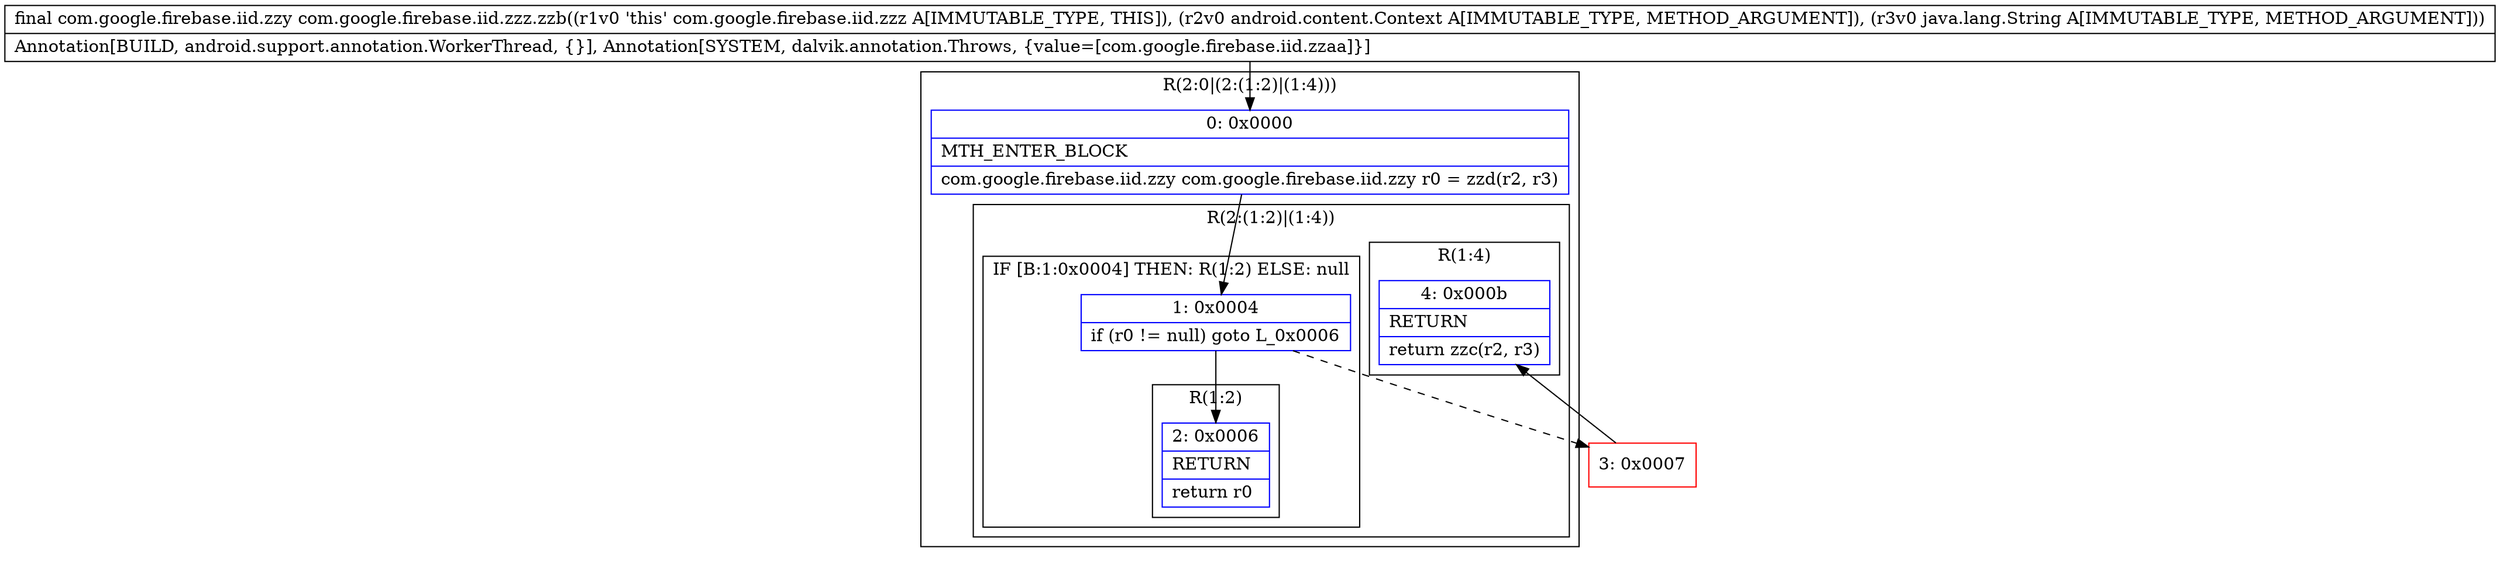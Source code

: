 digraph "CFG forcom.google.firebase.iid.zzz.zzb(Landroid\/content\/Context;Ljava\/lang\/String;)Lcom\/google\/firebase\/iid\/zzy;" {
subgraph cluster_Region_396673537 {
label = "R(2:0|(2:(1:2)|(1:4)))";
node [shape=record,color=blue];
Node_0 [shape=record,label="{0\:\ 0x0000|MTH_ENTER_BLOCK\l|com.google.firebase.iid.zzy com.google.firebase.iid.zzy r0 = zzd(r2, r3)\l}"];
subgraph cluster_Region_499724454 {
label = "R(2:(1:2)|(1:4))";
node [shape=record,color=blue];
subgraph cluster_IfRegion_2122938472 {
label = "IF [B:1:0x0004] THEN: R(1:2) ELSE: null";
node [shape=record,color=blue];
Node_1 [shape=record,label="{1\:\ 0x0004|if (r0 != null) goto L_0x0006\l}"];
subgraph cluster_Region_1188482757 {
label = "R(1:2)";
node [shape=record,color=blue];
Node_2 [shape=record,label="{2\:\ 0x0006|RETURN\l|return r0\l}"];
}
}
subgraph cluster_Region_358443828 {
label = "R(1:4)";
node [shape=record,color=blue];
Node_4 [shape=record,label="{4\:\ 0x000b|RETURN\l|return zzc(r2, r3)\l}"];
}
}
}
Node_3 [shape=record,color=red,label="{3\:\ 0x0007}"];
MethodNode[shape=record,label="{final com.google.firebase.iid.zzy com.google.firebase.iid.zzz.zzb((r1v0 'this' com.google.firebase.iid.zzz A[IMMUTABLE_TYPE, THIS]), (r2v0 android.content.Context A[IMMUTABLE_TYPE, METHOD_ARGUMENT]), (r3v0 java.lang.String A[IMMUTABLE_TYPE, METHOD_ARGUMENT]))  | Annotation[BUILD, android.support.annotation.WorkerThread, \{\}], Annotation[SYSTEM, dalvik.annotation.Throws, \{value=[com.google.firebase.iid.zzaa]\}]\l}"];
MethodNode -> Node_0;
Node_0 -> Node_1;
Node_1 -> Node_2;
Node_1 -> Node_3[style=dashed];
Node_3 -> Node_4;
}

